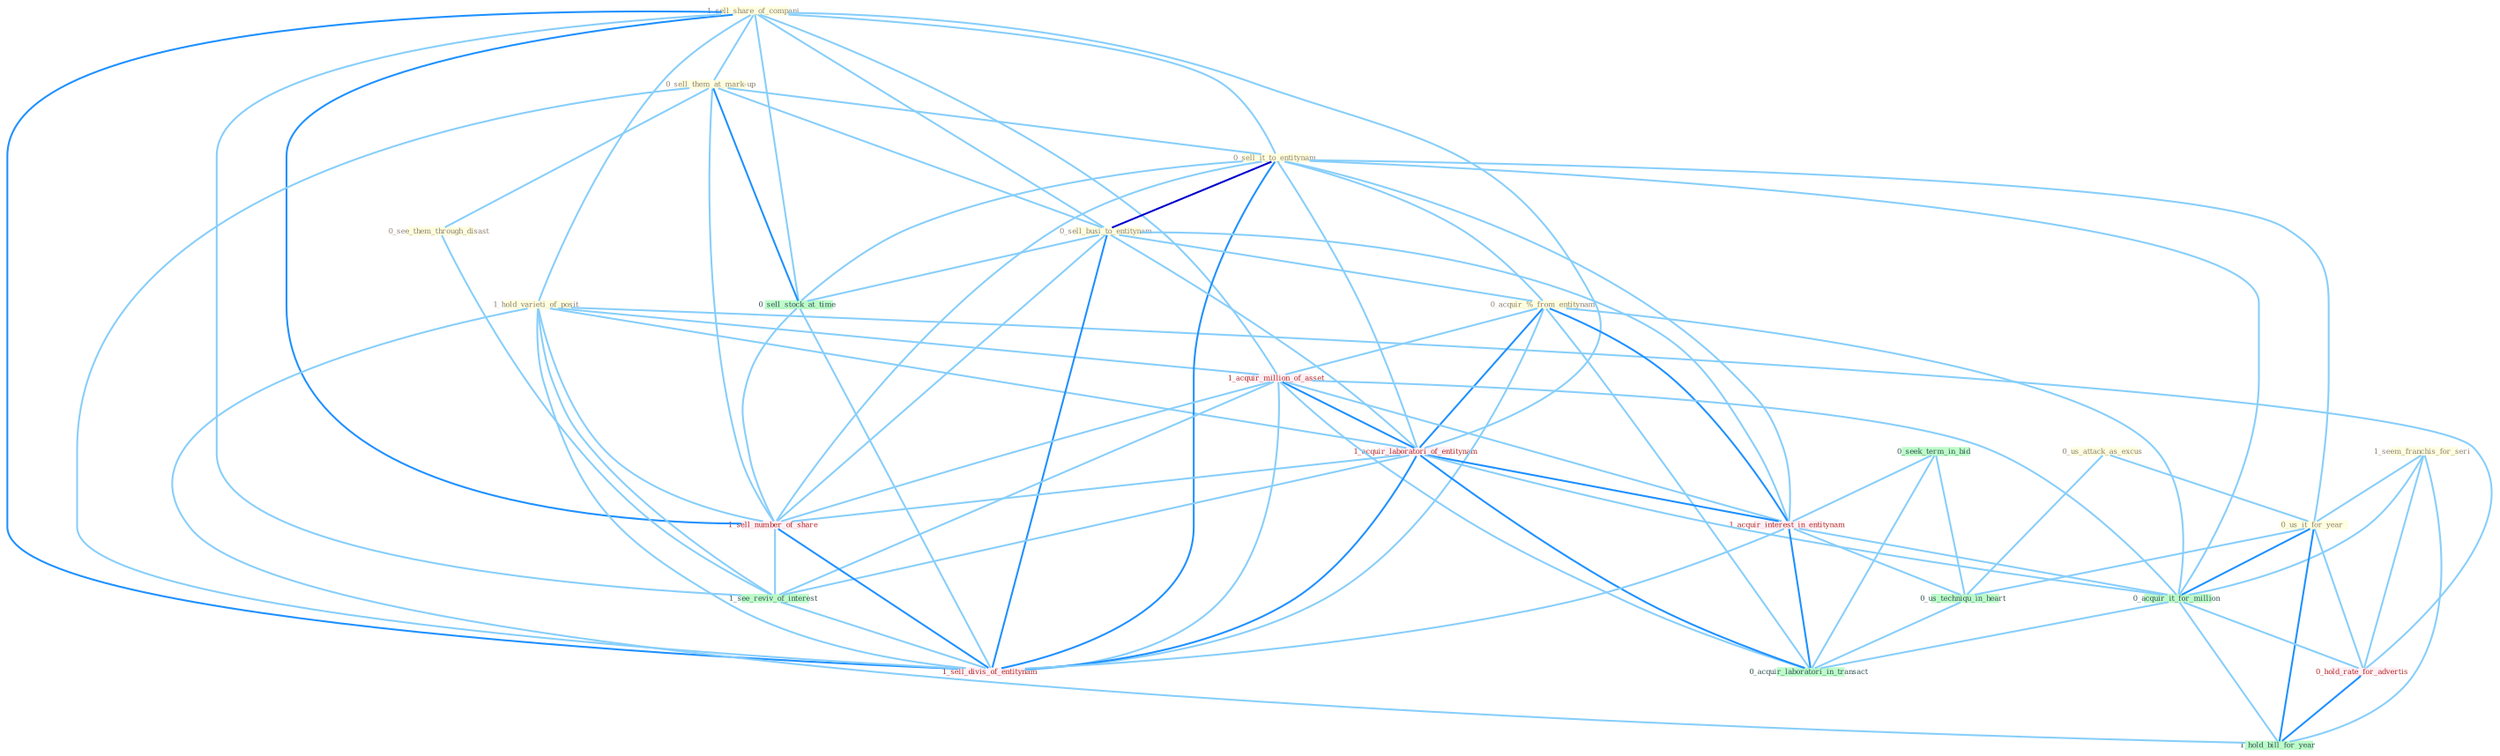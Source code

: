 Graph G{ 
    node
    [shape=polygon,style=filled,width=.5,height=.06,color="#BDFCC9",fixedsize=true,fontsize=4,
    fontcolor="#2f4f4f"];
    {node
    [color="#ffffe0", fontcolor="#8b7d6b"] "1_sell_share_of_compani " "0_sell_them_at_mark-up " "1_hold_varieti_of_posit " "0_sell_it_to_entitynam " "0_sell_busi_to_entitynam " "1_seem_franchis_for_seri " "0_us_attack_as_excus " "0_us_it_for_year " "0_acquir_%_from_entitynam " "0_see_them_through_disast "}
{node [color="#fff0f5", fontcolor="#b22222"] "1_acquir_million_of_asset " "1_acquir_laboratori_of_entitynam " "1_acquir_interest_in_entitynam " "0_hold_rate_for_advertis " "1_sell_number_of_share " "1_sell_divis_of_entitynam "}
edge [color="#B0E2FF"];

	"1_sell_share_of_compani " -- "0_sell_them_at_mark-up " [w="1", color="#87cefa" ];
	"1_sell_share_of_compani " -- "1_hold_varieti_of_posit " [w="1", color="#87cefa" ];
	"1_sell_share_of_compani " -- "0_sell_it_to_entitynam " [w="1", color="#87cefa" ];
	"1_sell_share_of_compani " -- "0_sell_busi_to_entitynam " [w="1", color="#87cefa" ];
	"1_sell_share_of_compani " -- "1_acquir_million_of_asset " [w="1", color="#87cefa" ];
	"1_sell_share_of_compani " -- "1_acquir_laboratori_of_entitynam " [w="1", color="#87cefa" ];
	"1_sell_share_of_compani " -- "0_sell_stock_at_time " [w="1", color="#87cefa" ];
	"1_sell_share_of_compani " -- "1_sell_number_of_share " [w="2", color="#1e90ff" , len=0.8];
	"1_sell_share_of_compani " -- "1_see_reviv_of_interest " [w="1", color="#87cefa" ];
	"1_sell_share_of_compani " -- "1_sell_divis_of_entitynam " [w="2", color="#1e90ff" , len=0.8];
	"0_sell_them_at_mark-up " -- "0_sell_it_to_entitynam " [w="1", color="#87cefa" ];
	"0_sell_them_at_mark-up " -- "0_sell_busi_to_entitynam " [w="1", color="#87cefa" ];
	"0_sell_them_at_mark-up " -- "0_see_them_through_disast " [w="1", color="#87cefa" ];
	"0_sell_them_at_mark-up " -- "0_sell_stock_at_time " [w="2", color="#1e90ff" , len=0.8];
	"0_sell_them_at_mark-up " -- "1_sell_number_of_share " [w="1", color="#87cefa" ];
	"0_sell_them_at_mark-up " -- "1_sell_divis_of_entitynam " [w="1", color="#87cefa" ];
	"1_hold_varieti_of_posit " -- "1_acquir_million_of_asset " [w="1", color="#87cefa" ];
	"1_hold_varieti_of_posit " -- "1_acquir_laboratori_of_entitynam " [w="1", color="#87cefa" ];
	"1_hold_varieti_of_posit " -- "0_hold_rate_for_advertis " [w="1", color="#87cefa" ];
	"1_hold_varieti_of_posit " -- "1_sell_number_of_share " [w="1", color="#87cefa" ];
	"1_hold_varieti_of_posit " -- "1_see_reviv_of_interest " [w="1", color="#87cefa" ];
	"1_hold_varieti_of_posit " -- "1_hold_bill_for_year " [w="1", color="#87cefa" ];
	"1_hold_varieti_of_posit " -- "1_sell_divis_of_entitynam " [w="1", color="#87cefa" ];
	"0_sell_it_to_entitynam " -- "0_sell_busi_to_entitynam " [w="3", color="#0000cd" , len=0.6];
	"0_sell_it_to_entitynam " -- "0_us_it_for_year " [w="1", color="#87cefa" ];
	"0_sell_it_to_entitynam " -- "0_acquir_%_from_entitynam " [w="1", color="#87cefa" ];
	"0_sell_it_to_entitynam " -- "1_acquir_laboratori_of_entitynam " [w="1", color="#87cefa" ];
	"0_sell_it_to_entitynam " -- "1_acquir_interest_in_entitynam " [w="1", color="#87cefa" ];
	"0_sell_it_to_entitynam " -- "0_acquir_it_for_million " [w="1", color="#87cefa" ];
	"0_sell_it_to_entitynam " -- "0_sell_stock_at_time " [w="1", color="#87cefa" ];
	"0_sell_it_to_entitynam " -- "1_sell_number_of_share " [w="1", color="#87cefa" ];
	"0_sell_it_to_entitynam " -- "1_sell_divis_of_entitynam " [w="2", color="#1e90ff" , len=0.8];
	"0_sell_busi_to_entitynam " -- "0_acquir_%_from_entitynam " [w="1", color="#87cefa" ];
	"0_sell_busi_to_entitynam " -- "1_acquir_laboratori_of_entitynam " [w="1", color="#87cefa" ];
	"0_sell_busi_to_entitynam " -- "1_acquir_interest_in_entitynam " [w="1", color="#87cefa" ];
	"0_sell_busi_to_entitynam " -- "0_sell_stock_at_time " [w="1", color="#87cefa" ];
	"0_sell_busi_to_entitynam " -- "1_sell_number_of_share " [w="1", color="#87cefa" ];
	"0_sell_busi_to_entitynam " -- "1_sell_divis_of_entitynam " [w="2", color="#1e90ff" , len=0.8];
	"1_seem_franchis_for_seri " -- "0_us_it_for_year " [w="1", color="#87cefa" ];
	"1_seem_franchis_for_seri " -- "0_acquir_it_for_million " [w="1", color="#87cefa" ];
	"1_seem_franchis_for_seri " -- "0_hold_rate_for_advertis " [w="1", color="#87cefa" ];
	"1_seem_franchis_for_seri " -- "1_hold_bill_for_year " [w="1", color="#87cefa" ];
	"0_us_attack_as_excus " -- "0_us_it_for_year " [w="1", color="#87cefa" ];
	"0_us_attack_as_excus " -- "0_us_techniqu_in_heart " [w="1", color="#87cefa" ];
	"0_us_it_for_year " -- "0_us_techniqu_in_heart " [w="1", color="#87cefa" ];
	"0_us_it_for_year " -- "0_acquir_it_for_million " [w="2", color="#1e90ff" , len=0.8];
	"0_us_it_for_year " -- "0_hold_rate_for_advertis " [w="1", color="#87cefa" ];
	"0_us_it_for_year " -- "1_hold_bill_for_year " [w="2", color="#1e90ff" , len=0.8];
	"0_acquir_%_from_entitynam " -- "1_acquir_million_of_asset " [w="1", color="#87cefa" ];
	"0_acquir_%_from_entitynam " -- "1_acquir_laboratori_of_entitynam " [w="2", color="#1e90ff" , len=0.8];
	"0_acquir_%_from_entitynam " -- "1_acquir_interest_in_entitynam " [w="2", color="#1e90ff" , len=0.8];
	"0_acquir_%_from_entitynam " -- "0_acquir_it_for_million " [w="1", color="#87cefa" ];
	"0_acquir_%_from_entitynam " -- "0_acquir_laboratori_in_transact " [w="1", color="#87cefa" ];
	"0_acquir_%_from_entitynam " -- "1_sell_divis_of_entitynam " [w="1", color="#87cefa" ];
	"0_see_them_through_disast " -- "1_see_reviv_of_interest " [w="1", color="#87cefa" ];
	"1_acquir_million_of_asset " -- "1_acquir_laboratori_of_entitynam " [w="2", color="#1e90ff" , len=0.8];
	"1_acquir_million_of_asset " -- "1_acquir_interest_in_entitynam " [w="1", color="#87cefa" ];
	"1_acquir_million_of_asset " -- "0_acquir_it_for_million " [w="1", color="#87cefa" ];
	"1_acquir_million_of_asset " -- "0_acquir_laboratori_in_transact " [w="1", color="#87cefa" ];
	"1_acquir_million_of_asset " -- "1_sell_number_of_share " [w="1", color="#87cefa" ];
	"1_acquir_million_of_asset " -- "1_see_reviv_of_interest " [w="1", color="#87cefa" ];
	"1_acquir_million_of_asset " -- "1_sell_divis_of_entitynam " [w="1", color="#87cefa" ];
	"1_acquir_laboratori_of_entitynam " -- "1_acquir_interest_in_entitynam " [w="2", color="#1e90ff" , len=0.8];
	"1_acquir_laboratori_of_entitynam " -- "0_acquir_it_for_million " [w="1", color="#87cefa" ];
	"1_acquir_laboratori_of_entitynam " -- "0_acquir_laboratori_in_transact " [w="2", color="#1e90ff" , len=0.8];
	"1_acquir_laboratori_of_entitynam " -- "1_sell_number_of_share " [w="1", color="#87cefa" ];
	"1_acquir_laboratori_of_entitynam " -- "1_see_reviv_of_interest " [w="1", color="#87cefa" ];
	"1_acquir_laboratori_of_entitynam " -- "1_sell_divis_of_entitynam " [w="2", color="#1e90ff" , len=0.8];
	"0_seek_term_in_bid " -- "1_acquir_interest_in_entitynam " [w="1", color="#87cefa" ];
	"0_seek_term_in_bid " -- "0_us_techniqu_in_heart " [w="1", color="#87cefa" ];
	"0_seek_term_in_bid " -- "0_acquir_laboratori_in_transact " [w="1", color="#87cefa" ];
	"1_acquir_interest_in_entitynam " -- "0_us_techniqu_in_heart " [w="1", color="#87cefa" ];
	"1_acquir_interest_in_entitynam " -- "0_acquir_it_for_million " [w="1", color="#87cefa" ];
	"1_acquir_interest_in_entitynam " -- "0_acquir_laboratori_in_transact " [w="2", color="#1e90ff" , len=0.8];
	"1_acquir_interest_in_entitynam " -- "1_sell_divis_of_entitynam " [w="1", color="#87cefa" ];
	"0_us_techniqu_in_heart " -- "0_acquir_laboratori_in_transact " [w="1", color="#87cefa" ];
	"0_acquir_it_for_million " -- "0_hold_rate_for_advertis " [w="1", color="#87cefa" ];
	"0_acquir_it_for_million " -- "0_acquir_laboratori_in_transact " [w="1", color="#87cefa" ];
	"0_acquir_it_for_million " -- "1_hold_bill_for_year " [w="1", color="#87cefa" ];
	"0_hold_rate_for_advertis " -- "1_hold_bill_for_year " [w="2", color="#1e90ff" , len=0.8];
	"0_sell_stock_at_time " -- "1_sell_number_of_share " [w="1", color="#87cefa" ];
	"0_sell_stock_at_time " -- "1_sell_divis_of_entitynam " [w="1", color="#87cefa" ];
	"1_sell_number_of_share " -- "1_see_reviv_of_interest " [w="1", color="#87cefa" ];
	"1_sell_number_of_share " -- "1_sell_divis_of_entitynam " [w="2", color="#1e90ff" , len=0.8];
	"1_see_reviv_of_interest " -- "1_sell_divis_of_entitynam " [w="1", color="#87cefa" ];
}